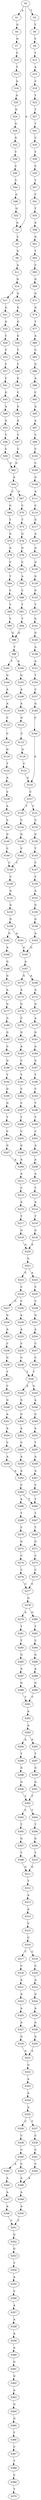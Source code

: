 strict digraph  {
	S0 -> S1 [ label = A ];
	S0 -> S2 [ label = A ];
	S0 -> S3 [ label = T ];
	S1 -> S4 [ label = G ];
	S2 -> S5 [ label = C ];
	S3 -> S6 [ label = T ];
	S4 -> S7 [ label = G ];
	S5 -> S8 [ label = G ];
	S6 -> S9 [ label = T ];
	S7 -> S10 [ label = C ];
	S8 -> S11 [ label = A ];
	S9 -> S12 [ label = T ];
	S10 -> S13 [ label = T ];
	S11 -> S14 [ label = G ];
	S12 -> S15 [ label = A ];
	S13 -> S16 [ label = A ];
	S14 -> S17 [ label = T ];
	S14 -> S18 [ label = G ];
	S15 -> S19 [ label = C ];
	S16 -> S20 [ label = A ];
	S17 -> S21 [ label = G ];
	S18 -> S22 [ label = G ];
	S19 -> S23 [ label = T ];
	S20 -> S24 [ label = G ];
	S21 -> S25 [ label = G ];
	S22 -> S26 [ label = G ];
	S23 -> S27 [ label = T ];
	S24 -> S28 [ label = G ];
	S25 -> S29 [ label = C ];
	S26 -> S30 [ label = G ];
	S27 -> S31 [ label = T ];
	S28 -> S32 [ label = G ];
	S29 -> S33 [ label = T ];
	S30 -> S34 [ label = T ];
	S31 -> S35 [ label = C ];
	S32 -> S36 [ label = T ];
	S33 -> S37 [ label = C ];
	S34 -> S38 [ label = C ];
	S35 -> S39 [ label = T ];
	S36 -> S40 [ label = C ];
	S37 -> S41 [ label = C ];
	S38 -> S42 [ label = G ];
	S39 -> S43 [ label = C ];
	S40 -> S44 [ label = C ];
	S41 -> S45 [ label = G ];
	S42 -> S46 [ label = C ];
	S43 -> S47 [ label = T ];
	S44 -> S48 [ label = A ];
	S45 -> S49 [ label = A ];
	S46 -> S50 [ label = G ];
	S47 -> S51 [ label = C ];
	S48 -> S52 [ label = G ];
	S49 -> S53 [ label = G ];
	S50 -> S54 [ label = G ];
	S51 -> S55 [ label = T ];
	S52 -> S2 [ label = A ];
	S53 -> S56 [ label = T ];
	S54 -> S57 [ label = T ];
	S55 -> S58 [ label = A ];
	S56 -> S59 [ label = C ];
	S57 -> S60 [ label = C ];
	S58 -> S61 [ label = G ];
	S59 -> S62 [ label = G ];
	S60 -> S62 [ label = G ];
	S61 -> S63 [ label = T ];
	S62 -> S64 [ label = A ];
	S63 -> S65 [ label = C ];
	S64 -> S66 [ label = C ];
	S64 -> S67 [ label = G ];
	S65 -> S68 [ label = G ];
	S66 -> S69 [ label = G ];
	S67 -> S70 [ label = C ];
	S68 -> S71 [ label = G ];
	S69 -> S72 [ label = T ];
	S70 -> S73 [ label = T ];
	S71 -> S74 [ label = G ];
	S72 -> S75 [ label = G ];
	S73 -> S76 [ label = G ];
	S74 -> S77 [ label = T ];
	S75 -> S78 [ label = A ];
	S76 -> S79 [ label = G ];
	S77 -> S80 [ label = A ];
	S78 -> S81 [ label = C ];
	S79 -> S82 [ label = C ];
	S80 -> S83 [ label = C ];
	S81 -> S84 [ label = T ];
	S82 -> S85 [ label = A ];
	S83 -> S86 [ label = G ];
	S84 -> S87 [ label = C ];
	S85 -> S88 [ label = C ];
	S86 -> S89 [ label = A ];
	S87 -> S90 [ label = T ];
	S88 -> S91 [ label = T ];
	S89 -> S92 [ label = C ];
	S90 -> S93 [ label = T ];
	S91 -> S94 [ label = T ];
	S92 -> S95 [ label = G ];
	S93 -> S96 [ label = G ];
	S94 -> S96 [ label = G ];
	S95 -> S97 [ label = A ];
	S96 -> S98 [ label = T ];
	S97 -> S99 [ label = C ];
	S98 -> S100 [ label = A ];
	S98 -> S101 [ label = T ];
	S99 -> S102 [ label = C ];
	S100 -> S103 [ label = G ];
	S101 -> S104 [ label = G ];
	S102 -> S105 [ label = C ];
	S103 -> S106 [ label = A ];
	S104 -> S107 [ label = A ];
	S105 -> S108 [ label = G ];
	S106 -> S109 [ label = A ];
	S107 -> S110 [ label = A ];
	S108 -> S111 [ label = A ];
	S109 -> S112 [ label = G ];
	S110 -> S113 [ label = C ];
	S111 -> S114 [ label = C ];
	S112 -> S115 [ label = C ];
	S113 -> S116 [ label = C ];
	S114 -> S117 [ label = G ];
	S115 -> S118 [ label = G ];
	S116 -> S119 [ label = G ];
	S117 -> S120 [ label = A ];
	S118 -> S121 [ label = C ];
	S119 -> S122 [ label = T ];
	S120 -> S123 [ label = G ];
	S121 -> S124 [ label = A ];
	S122 -> S125 [ label = A ];
	S123 -> S126 [ label = G ];
	S124 -> S127 [ label = C ];
	S125 -> S128 [ label = C ];
	S126 -> S129 [ label = G ];
	S127 -> S130 [ label = T ];
	S127 -> S131 [ label = C ];
	S128 -> S132 [ label = A ];
	S129 -> S133 [ label = G ];
	S130 -> S134 [ label = C ];
	S131 -> S135 [ label = C ];
	S132 -> S136 [ label = C ];
	S133 -> S137 [ label = T ];
	S134 -> S138 [ label = G ];
	S135 -> S139 [ label = G ];
	S136 -> S140 [ label = G ];
	S137 -> S141 [ label = G ];
	S138 -> S142 [ label = C ];
	S139 -> S143 [ label = T ];
	S140 -> S144 [ label = C ];
	S141 -> S145 [ label = G ];
	S142 -> S146 [ label = C ];
	S143 -> S147 [ label = C ];
	S144 -> S146 [ label = C ];
	S145 -> S148 [ label = A ];
	S146 -> S149 [ label = C ];
	S147 -> S150 [ label = C ];
	S148 -> S151 [ label = A ];
	S149 -> S152 [ label = G ];
	S150 -> S153 [ label = A ];
	S151 -> S154 [ label = T ];
	S152 -> S155 [ label = G ];
	S153 -> S156 [ label = G ];
	S154 -> S157 [ label = C ];
	S155 -> S158 [ label = G ];
	S156 -> S159 [ label = G ];
	S157 -> S160 [ label = G ];
	S158 -> S161 [ label = A ];
	S158 -> S162 [ label = G ];
	S159 -> S163 [ label = A ];
	S160 -> S164 [ label = C ];
	S161 -> S165 [ label = G ];
	S162 -> S166 [ label = A ];
	S163 -> S165 [ label = G ];
	S164 -> S124 [ label = A ];
	S165 -> S167 [ label = A ];
	S166 -> S168 [ label = G ];
	S167 -> S169 [ label = A ];
	S167 -> S170 [ label = G ];
	S168 -> S171 [ label = G ];
	S169 -> S172 [ label = A ];
	S170 -> S173 [ label = A ];
	S171 -> S174 [ label = A ];
	S172 -> S175 [ label = G ];
	S173 -> S176 [ label = G ];
	S174 -> S177 [ label = G ];
	S175 -> S178 [ label = A ];
	S176 -> S179 [ label = C ];
	S177 -> S180 [ label = G ];
	S178 -> S181 [ label = G ];
	S179 -> S182 [ label = G ];
	S180 -> S183 [ label = G ];
	S181 -> S184 [ label = A ];
	S182 -> S185 [ label = A ];
	S183 -> S186 [ label = C ];
	S184 -> S187 [ label = G ];
	S185 -> S188 [ label = C ];
	S186 -> S189 [ label = G ];
	S187 -> S190 [ label = T ];
	S188 -> S191 [ label = T ];
	S189 -> S192 [ label = T ];
	S190 -> S193 [ label = C ];
	S191 -> S194 [ label = C ];
	S192 -> S195 [ label = G ];
	S193 -> S196 [ label = T ];
	S194 -> S197 [ label = C ];
	S195 -> S198 [ label = G ];
	S196 -> S199 [ label = T ];
	S197 -> S200 [ label = T ];
	S198 -> S201 [ label = T ];
	S199 -> S202 [ label = C ];
	S200 -> S203 [ label = C ];
	S201 -> S204 [ label = C ];
	S202 -> S205 [ label = A ];
	S203 -> S206 [ label = G ];
	S204 -> S207 [ label = G ];
	S205 -> S208 [ label = A ];
	S206 -> S209 [ label = A ];
	S207 -> S209 [ label = A ];
	S208 -> S210 [ label = A ];
	S209 -> S211 [ label = A ];
	S210 -> S212 [ label = T ];
	S211 -> S213 [ label = C ];
	S212 -> S214 [ label = A ];
	S213 -> S215 [ label = A ];
	S214 -> S216 [ label = T ];
	S215 -> S217 [ label = T ];
	S216 -> S218 [ label = G ];
	S217 -> S219 [ label = G ];
	S218 -> S220 [ label = A ];
	S219 -> S220 [ label = A ];
	S220 -> S221 [ label = C ];
	S221 -> S222 [ label = C ];
	S221 -> S223 [ label = A ];
	S222 -> S224 [ label = C ];
	S223 -> S225 [ label = C ];
	S224 -> S226 [ label = C ];
	S224 -> S227 [ label = G ];
	S225 -> S228 [ label = C ];
	S226 -> S229 [ label = A ];
	S227 -> S230 [ label = G ];
	S228 -> S231 [ label = G ];
	S229 -> S232 [ label = A ];
	S230 -> S233 [ label = A ];
	S231 -> S234 [ label = A ];
	S232 -> S235 [ label = C ];
	S233 -> S236 [ label = C ];
	S234 -> S237 [ label = C ];
	S235 -> S238 [ label = C ];
	S236 -> S239 [ label = G ];
	S237 -> S240 [ label = C ];
	S238 -> S241 [ label = T ];
	S239 -> S242 [ label = T ];
	S240 -> S241 [ label = T ];
	S241 -> S243 [ label = G ];
	S241 -> S244 [ label = A ];
	S242 -> S245 [ label = C ];
	S243 -> S246 [ label = A ];
	S244 -> S247 [ label = G ];
	S245 -> S248 [ label = G ];
	S246 -> S249 [ label = G ];
	S247 -> S250 [ label = G ];
	S248 -> S251 [ label = A ];
	S249 -> S252 [ label = A ];
	S250 -> S253 [ label = A ];
	S251 -> S254 [ label = A ];
	S252 -> S255 [ label = T ];
	S253 -> S256 [ label = C ];
	S254 -> S257 [ label = C ];
	S255 -> S258 [ label = A ];
	S256 -> S259 [ label = A ];
	S257 -> S260 [ label = A ];
	S258 -> S261 [ label = A ];
	S259 -> S262 [ label = A ];
	S260 -> S262 [ label = A ];
	S261 -> S263 [ label = C ];
	S262 -> S264 [ label = C ];
	S263 -> S265 [ label = T ];
	S264 -> S266 [ label = A ];
	S264 -> S265 [ label = T ];
	S265 -> S267 [ label = T ];
	S266 -> S268 [ label = T ];
	S267 -> S269 [ label = T ];
	S268 -> S270 [ label = C ];
	S269 -> S271 [ label = G ];
	S270 -> S272 [ label = G ];
	S271 -> S273 [ label = C ];
	S272 -> S274 [ label = C ];
	S273 -> S275 [ label = C ];
	S274 -> S276 [ label = C ];
	S275 -> S277 [ label = C ];
	S276 -> S277 [ label = C ];
	S277 -> S278 [ label = G ];
	S278 -> S279 [ label = A ];
	S278 -> S280 [ label = G ];
	S279 -> S281 [ label = T ];
	S280 -> S282 [ label = T ];
	S281 -> S283 [ label = T ];
	S282 -> S284 [ label = C ];
	S283 -> S285 [ label = G ];
	S284 -> S286 [ label = G ];
	S285 -> S287 [ label = A ];
	S286 -> S288 [ label = A ];
	S287 -> S289 [ label = G ];
	S288 -> S290 [ label = G ];
	S289 -> S291 [ label = T ];
	S290 -> S291 [ label = T ];
	S291 -> S292 [ label = A ];
	S292 -> S293 [ label = A ];
	S293 -> S294 [ label = A ];
	S293 -> S295 [ label = G ];
	S294 -> S296 [ label = T ];
	S295 -> S297 [ label = T ];
	S296 -> S298 [ label = G ];
	S297 -> S299 [ label = G ];
	S298 -> S300 [ label = G ];
	S299 -> S301 [ label = G ];
	S300 -> S302 [ label = T ];
	S301 -> S302 [ label = T ];
	S302 -> S303 [ label = C ];
	S302 -> S304 [ label = T ];
	S303 -> S305 [ label = T ];
	S304 -> S306 [ label = T ];
	S305 -> S307 [ label = G ];
	S306 -> S308 [ label = G ];
	S307 -> S309 [ label = T ];
	S308 -> S310 [ label = T ];
	S309 -> S311 [ label = G ];
	S310 -> S311 [ label = G ];
	S311 -> S312 [ label = T ];
	S312 -> S313 [ label = A ];
	S313 -> S314 [ label = A ];
	S314 -> S315 [ label = C ];
	S315 -> S316 [ label = C ];
	S316 -> S317 [ label = T ];
	S316 -> S318 [ label = C ];
	S317 -> S319 [ label = C ];
	S318 -> S320 [ label = C ];
	S319 -> S321 [ label = A ];
	S320 -> S322 [ label = A ];
	S321 -> S323 [ label = A ];
	S322 -> S324 [ label = G ];
	S323 -> S325 [ label = A ];
	S324 -> S326 [ label = A ];
	S325 -> S327 [ label = A ];
	S326 -> S328 [ label = A ];
	S327 -> S329 [ label = G ];
	S328 -> S330 [ label = G ];
	S329 -> S331 [ label = A ];
	S330 -> S331 [ label = A ];
	S331 -> S332 [ label = G ];
	S332 -> S333 [ label = A ];
	S333 -> S334 [ label = A ];
	S334 -> S335 [ label = A ];
	S335 -> S336 [ label = C ];
	S335 -> S337 [ label = T ];
	S336 -> S338 [ label = C ];
	S337 -> S339 [ label = C ];
	S338 -> S340 [ label = C ];
	S339 -> S341 [ label = C ];
	S340 -> S342 [ label = A ];
	S340 -> S343 [ label = C ];
	S341 -> S344 [ label = C ];
	S342 -> S345 [ label = A ];
	S343 -> S346 [ label = A ];
	S344 -> S346 [ label = A ];
	S345 -> S347 [ label = A ];
	S346 -> S348 [ label = A ];
	S347 -> S349 [ label = A ];
	S348 -> S350 [ label = A ];
	S349 -> S351 [ label = C ];
	S350 -> S351 [ label = C ];
	S351 -> S352 [ label = G ];
	S352 -> S353 [ label = G ];
	S353 -> S354 [ label = T ];
	S354 -> S355 [ label = A ];
	S355 -> S356 [ label = C ];
	S356 -> S357 [ label = A ];
	S357 -> S358 [ label = A ];
	S358 -> S359 [ label = A ];
	S359 -> S360 [ label = A ];
	S360 -> S361 [ label = G ];
	S361 -> S362 [ label = G ];
	S362 -> S363 [ label = A ];
	S363 -> S364 [ label = G ];
	S364 -> S365 [ label = G ];
	S365 -> S366 [ label = T ];
	S366 -> S367 [ label = C ];
	S367 -> S368 [ label = T ];
	S368 -> S369 [ label = C ];
	S369 -> S370 [ label = T ];
}
